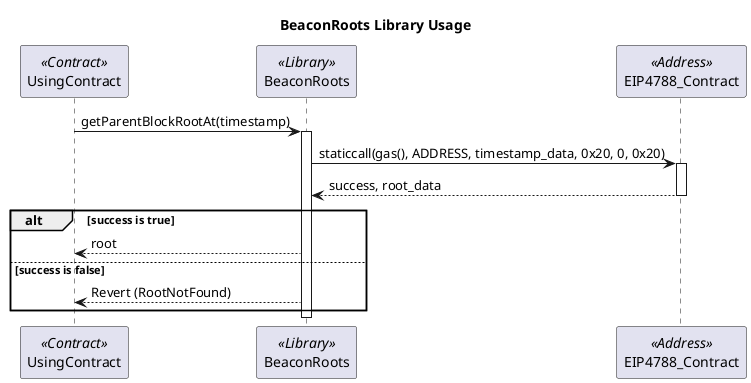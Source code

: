 @startuml BeaconRoots_Sequence
title BeaconRoots Library Usage

participant UsingContract <<Contract>>
participant BeaconRoots <<Library>>
participant EIP4788_Contract <<Address>>

UsingContract -> BeaconRoots: getParentBlockRootAt(timestamp)
activate BeaconRoots

BeaconRoots -> EIP4788_Contract: staticcall(gas(), ADDRESS, timestamp_data, 0x20, 0, 0x20)
activate EIP4788_Contract

EIP4788_Contract --> BeaconRoots: success, root_data
deactivate EIP4788_Contract

alt success is true
    BeaconRoots --> UsingContract: root
else success is false
    BeaconRoots --> UsingContract: Revert (RootNotFound)
end

deactivate BeaconRoots

@enduml 